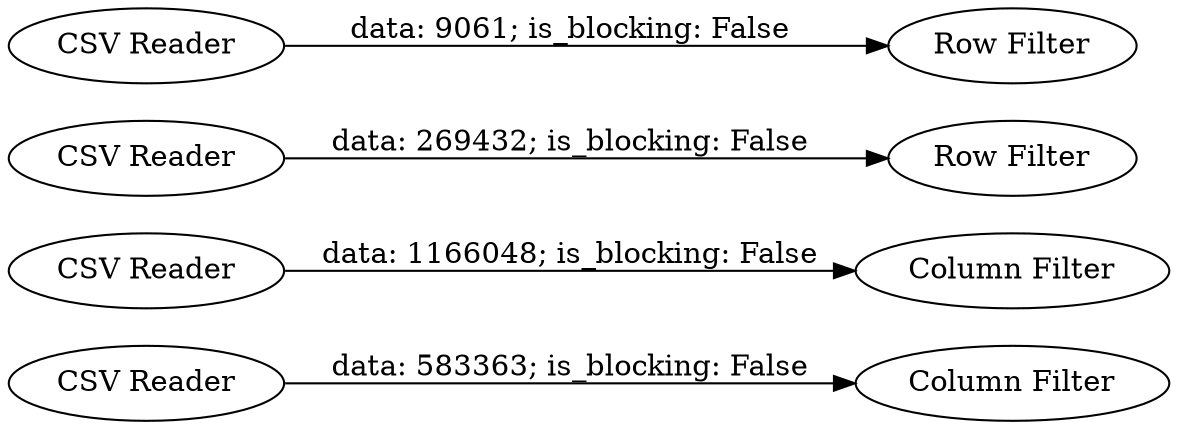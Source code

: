 digraph {
	"7206450283068120223_3" [label="CSV Reader"]
	"7206450283068120223_8" [label="Column Filter"]
	"7206450283068120223_5" [label="Row Filter"]
	"7206450283068120223_6" [label="Row Filter"]
	"7206450283068120223_2" [label="CSV Reader"]
	"7206450283068120223_1" [label="CSV Reader"]
	"7206450283068120223_7" [label="Column Filter"]
	"7206450283068120223_4" [label="CSV Reader"]
	"7206450283068120223_3" -> "7206450283068120223_7" [label="data: 583363; is_blocking: False"]
	"7206450283068120223_2" -> "7206450283068120223_6" [label="data: 9061; is_blocking: False"]
	"7206450283068120223_1" -> "7206450283068120223_5" [label="data: 269432; is_blocking: False"]
	"7206450283068120223_4" -> "7206450283068120223_8" [label="data: 1166048; is_blocking: False"]
	rankdir=LR
}
